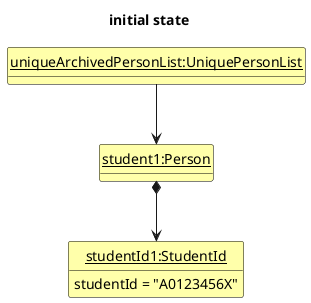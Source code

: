 @startuml
'https://plantuml.com/class-diagram

hide circle
hide methods
skinparam ClassFontColor #000000
skinparam ClassBorderColor #000000
skinparam ClassBackgroundColor #FFFFAA

title initial state

class uniquePersonList as "<u>uniqueArchivedPersonList:UniquePersonList</u>"
class student1 as "<u>student1:Person</u>" {}
class studentId1 as "<u>studentId1:StudentId</u>" {
    studentId = "A0123456X"
}

uniquePersonList -down-> student1
student1 *-down-> studentId1
@enduml
